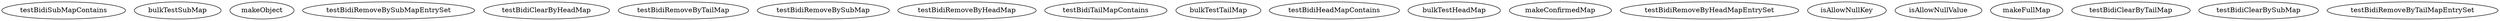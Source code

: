 digraph G {
testBidiSubMapContains;
bulkTestSubMap;
makeObject;
testBidiRemoveBySubMapEntrySet;
testBidiClearByHeadMap;
testBidiRemoveByTailMap;
testBidiRemoveBySubMap;
testBidiRemoveByHeadMap;
testBidiTailMapContains;
bulkTestTailMap;
testBidiHeadMapContains;
bulkTestHeadMap;
makeConfirmedMap;
testBidiRemoveByHeadMapEntrySet;
isAllowNullKey;
isAllowNullValue;
makeFullMap;
testBidiClearByTailMap;
testBidiClearBySubMap;
testBidiRemoveByTailMapEntrySet;
}